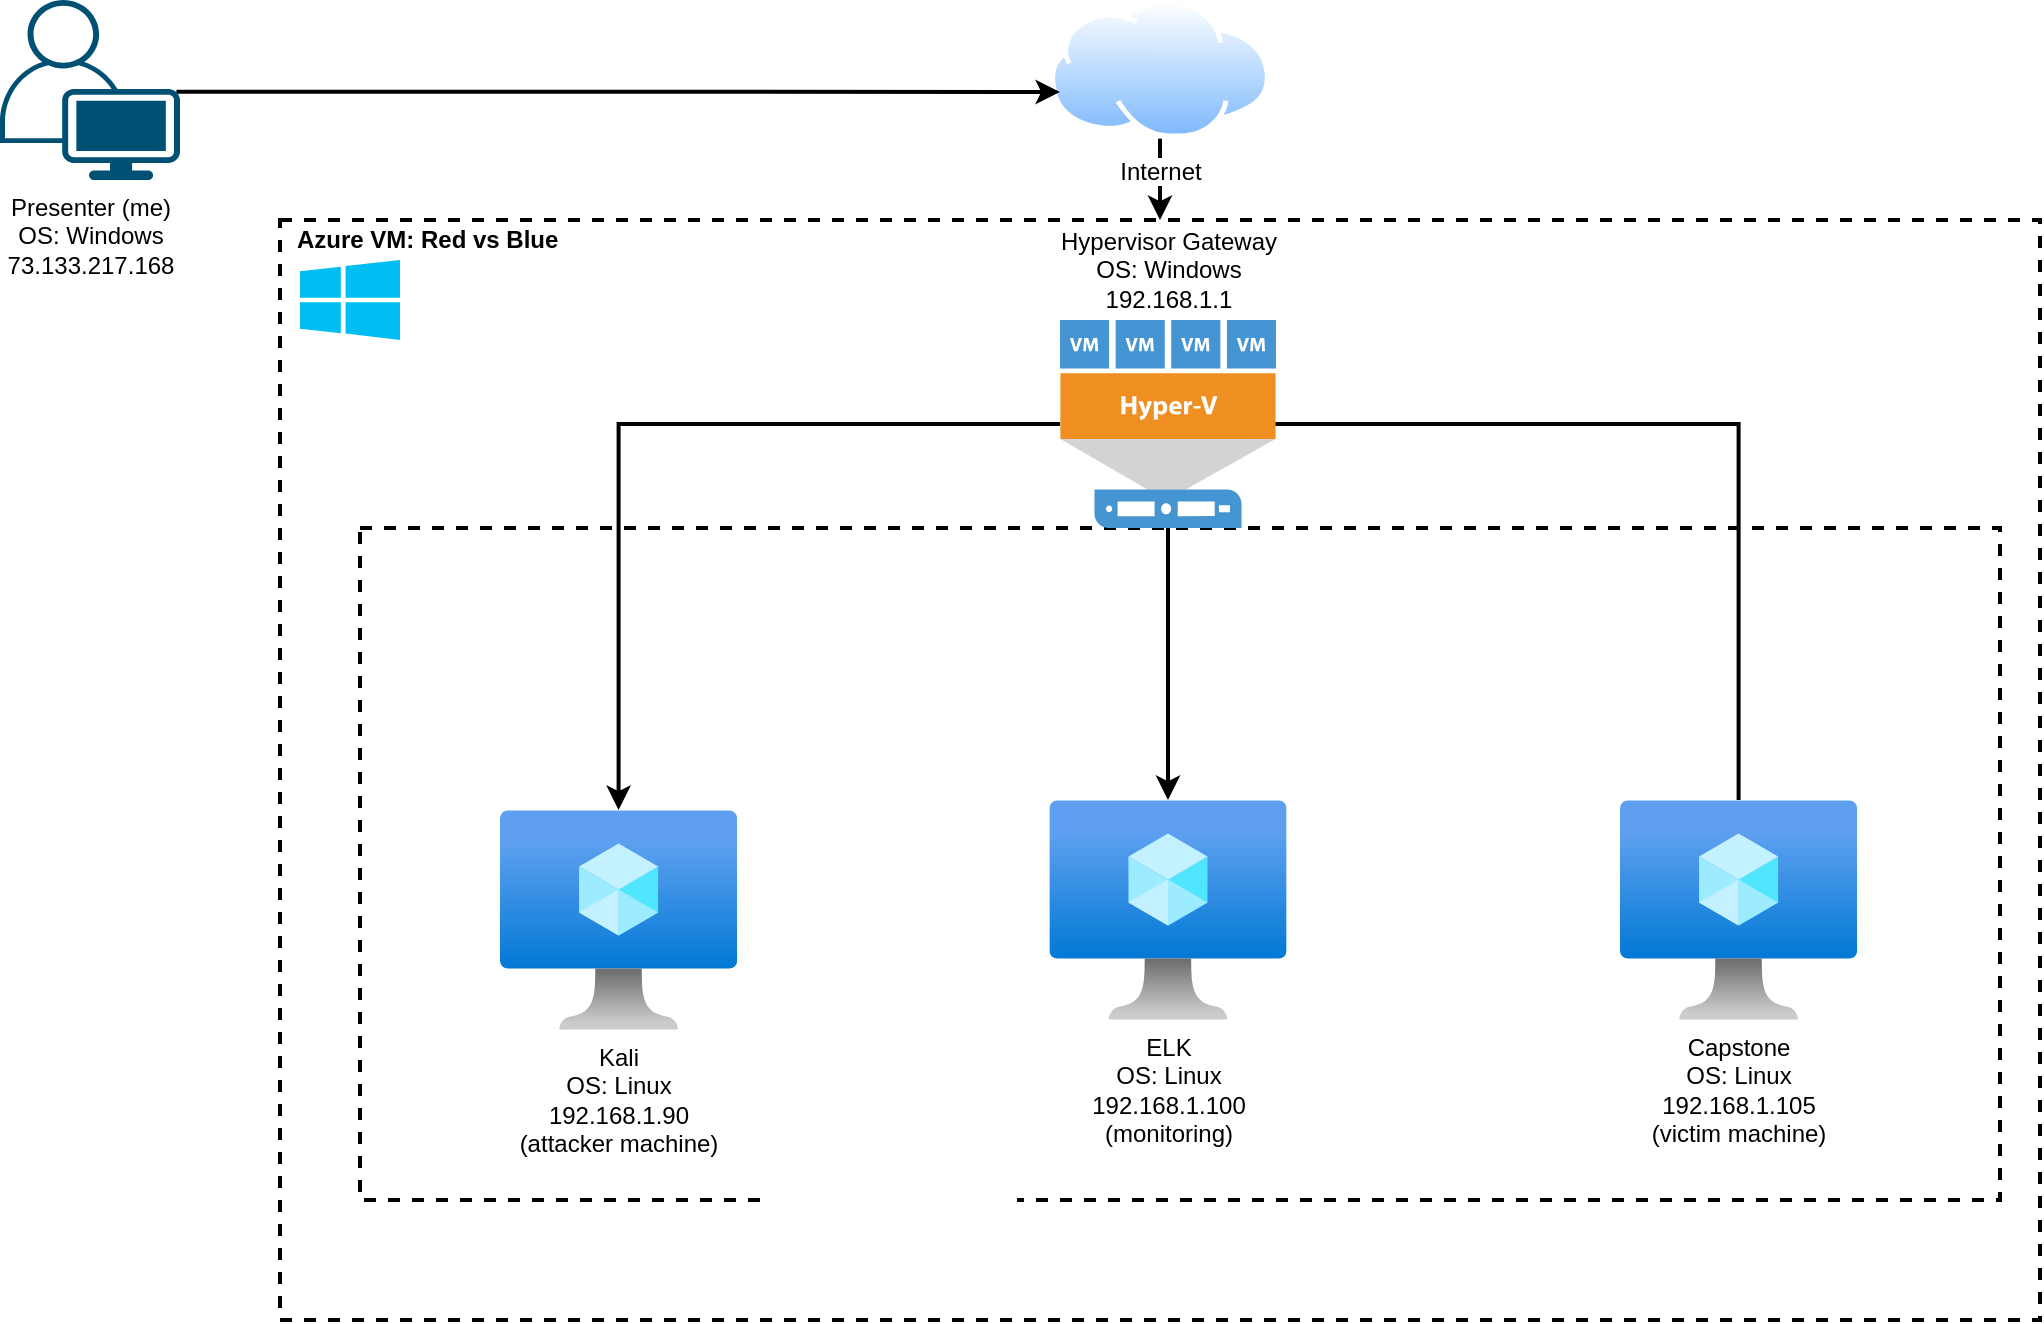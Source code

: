 <mxfile version="14.8.5" type="github">
  <diagram id="vzJxiw3lpOjPulL7UVYe" name="Page-1">
    <mxGraphModel dx="1405" dy="725" grid="1" gridSize="10" guides="1" tooltips="1" connect="1" arrows="1" fold="1" page="1" pageScale="1" pageWidth="1100" pageHeight="850" math="0" shadow="0">
      <root>
        <mxCell id="0" />
        <mxCell id="1" parent="0" />
        <mxCell id="Q-lT2aA6olfQfRU4r2ev-2" value="" style="rounded=0;whiteSpace=wrap;html=1;fillColor=none;dashed=1;strokeWidth=2;" parent="1" vertex="1">
          <mxGeometry x="160" y="130" width="880" height="550" as="geometry" />
        </mxCell>
        <mxCell id="Q-lT2aA6olfQfRU4r2ev-17" value="" style="rounded=0;whiteSpace=wrap;html=1;dashed=1;fillColor=none;strokeWidth=2;" parent="1" vertex="1">
          <mxGeometry x="200" y="284" width="820" height="336" as="geometry" />
        </mxCell>
        <mxCell id="Q-lT2aA6olfQfRU4r2ev-3" value="" style="edgeStyle=orthogonalEdgeStyle;rounded=0;orthogonalLoop=1;jettySize=auto;html=1;strokeWidth=2;" parent="1" source="Q-lT2aA6olfQfRU4r2ev-1" target="Q-lT2aA6olfQfRU4r2ev-2" edge="1">
          <mxGeometry relative="1" as="geometry" />
        </mxCell>
        <mxCell id="Q-lT2aA6olfQfRU4r2ev-1" value="Internet&lt;br&gt;" style="aspect=fixed;perimeter=ellipsePerimeter;html=1;align=center;shadow=0;dashed=0;spacingTop=3;image;image=img/lib/active_directory/internet_cloud.svg;" parent="1" vertex="1">
          <mxGeometry x="545" y="20" width="110" height="69.3" as="geometry" />
        </mxCell>
        <mxCell id="Q-lT2aA6olfQfRU4r2ev-4" value="&lt;b&gt;Azure VM: Red vs Blue&amp;nbsp;&lt;/b&gt;" style="text;html=1;align=center;verticalAlign=middle;resizable=0;points=[];autosize=1;strokeColor=none;" parent="1" vertex="1">
          <mxGeometry x="160" y="130" width="150" height="20" as="geometry" />
        </mxCell>
        <mxCell id="Q-lT2aA6olfQfRU4r2ev-13" style="edgeStyle=orthogonalEdgeStyle;rounded=0;orthogonalLoop=1;jettySize=auto;html=1;strokeWidth=2;" parent="1" source="Q-lT2aA6olfQfRU4r2ev-7" target="Q-lT2aA6olfQfRU4r2ev-8" edge="1">
          <mxGeometry relative="1" as="geometry" />
        </mxCell>
        <mxCell id="Q-lT2aA6olfQfRU4r2ev-8" value="Kali&lt;br&gt;OS: Linux&lt;br&gt;192.168.1.90&lt;br&gt;(attacker machine)" style="aspect=fixed;html=1;points=[];align=center;image;fontSize=12;image=img/lib/azure2/compute/Virtual_Machine.svg;" parent="1" vertex="1">
          <mxGeometry x="270" y="425" width="118.59" height="110" as="geometry" />
        </mxCell>
        <mxCell id="Q-lT2aA6olfQfRU4r2ev-11" value="ELK&lt;br&gt;OS: Linux&lt;br&gt;192.168.1.100&lt;br&gt;(monitoring)" style="aspect=fixed;html=1;points=[];align=center;image;fontSize=12;image=img/lib/azure2/compute/Virtual_Machine.svg;" parent="1" vertex="1">
          <mxGeometry x="544.7" y="420" width="118.59" height="110" as="geometry" />
        </mxCell>
        <mxCell id="Q-lT2aA6olfQfRU4r2ev-16" style="edgeStyle=orthogonalEdgeStyle;rounded=0;orthogonalLoop=1;jettySize=auto;html=1;strokeWidth=2;" parent="1" source="Q-lT2aA6olfQfRU4r2ev-12" edge="1">
          <mxGeometry relative="1" as="geometry">
            <mxPoint x="640" y="232" as="targetPoint" />
            <Array as="points">
              <mxPoint x="889" y="232" />
            </Array>
          </mxGeometry>
        </mxCell>
        <mxCell id="Q-lT2aA6olfQfRU4r2ev-12" value="Capstone&lt;br&gt;OS: Linux&lt;br&gt;192.168.1.105&lt;br&gt;(victim machine)" style="aspect=fixed;html=1;points=[];align=center;image;fontSize=12;image=img/lib/azure2/compute/Virtual_Machine.svg;" parent="1" vertex="1">
          <mxGeometry x="830" y="420" width="118.59" height="110" as="geometry" />
        </mxCell>
        <mxCell id="Q-lT2aA6olfQfRU4r2ev-23" style="edgeStyle=orthogonalEdgeStyle;rounded=0;orthogonalLoop=1;jettySize=auto;html=1;strokeWidth=2;" parent="1" source="Q-lT2aA6olfQfRU4r2ev-7" target="Q-lT2aA6olfQfRU4r2ev-11" edge="1">
          <mxGeometry relative="1" as="geometry" />
        </mxCell>
        <mxCell id="Q-lT2aA6olfQfRU4r2ev-7" value="" style="pointerEvents=1;shadow=0;dashed=0;html=1;strokeColor=none;fillColor=#4495D1;labelPosition=center;verticalLabelPosition=bottom;verticalAlign=top;align=center;outlineConnect=0;shape=mxgraph.veeam.hyper_v_host;" parent="1" vertex="1">
          <mxGeometry x="550" y="180" width="108" height="104" as="geometry" />
        </mxCell>
        <mxCell id="Q-lT2aA6olfQfRU4r2ev-24" value="Hypervisor Gateway&lt;br&gt;OS: Windows&lt;br&gt;192.168.1.1" style="text;html=1;align=center;verticalAlign=middle;resizable=0;points=[];autosize=1;strokeColor=none;" parent="1" vertex="1">
          <mxGeometry x="544" y="130" width="120" height="50" as="geometry" />
        </mxCell>
        <mxCell id="Q-lT2aA6olfQfRU4r2ev-29" style="edgeStyle=orthogonalEdgeStyle;rounded=0;orthogonalLoop=1;jettySize=auto;html=1;exitX=0.98;exitY=0.51;exitDx=0;exitDy=0;exitPerimeter=0;strokeWidth=2;" parent="1" source="Q-lT2aA6olfQfRU4r2ev-26" edge="1">
          <mxGeometry relative="1" as="geometry">
            <mxPoint x="550" y="66" as="targetPoint" />
          </mxGeometry>
        </mxCell>
        <mxCell id="Q-lT2aA6olfQfRU4r2ev-26" value="Presenter (me)&lt;br&gt;OS: Windows&lt;br&gt;73.133.217.168" style="points=[[0.35,0,0],[0.98,0.51,0],[1,0.71,0],[0.67,1,0],[0,0.795,0],[0,0.65,0]];verticalLabelPosition=bottom;html=1;verticalAlign=top;aspect=fixed;align=center;pointerEvents=1;shape=mxgraph.cisco19.user;fillColor=#005073;strokeColor=none;dashed=1;" parent="1" vertex="1">
          <mxGeometry x="20" y="20" width="90" height="90" as="geometry" />
        </mxCell>
        <mxCell id="Q-lT2aA6olfQfRU4r2ev-30" value="" style="shape=image;html=1;verticalAlign=top;verticalLabelPosition=bottom;labelBackgroundColor=#ffffff;imageAspect=0;aspect=fixed;image=https://cdn4.iconfinder.com/data/icons/logos-brands-5/24/kibana-128.png;dashed=1;strokeWidth=2;" parent="1" vertex="1">
          <mxGeometry x="630" y="447" width="28" height="28" as="geometry" />
        </mxCell>
        <mxCell id="Q-lT2aA6olfQfRU4r2ev-31" value="" style="verticalLabelPosition=bottom;html=1;verticalAlign=top;align=center;strokeColor=none;fillColor=#00BEF2;shape=mxgraph.azure.azure_instance;dashed=1;" parent="1" vertex="1">
          <mxGeometry x="170" y="150" width="50" height="40" as="geometry" />
        </mxCell>
      </root>
    </mxGraphModel>
  </diagram>
</mxfile>
